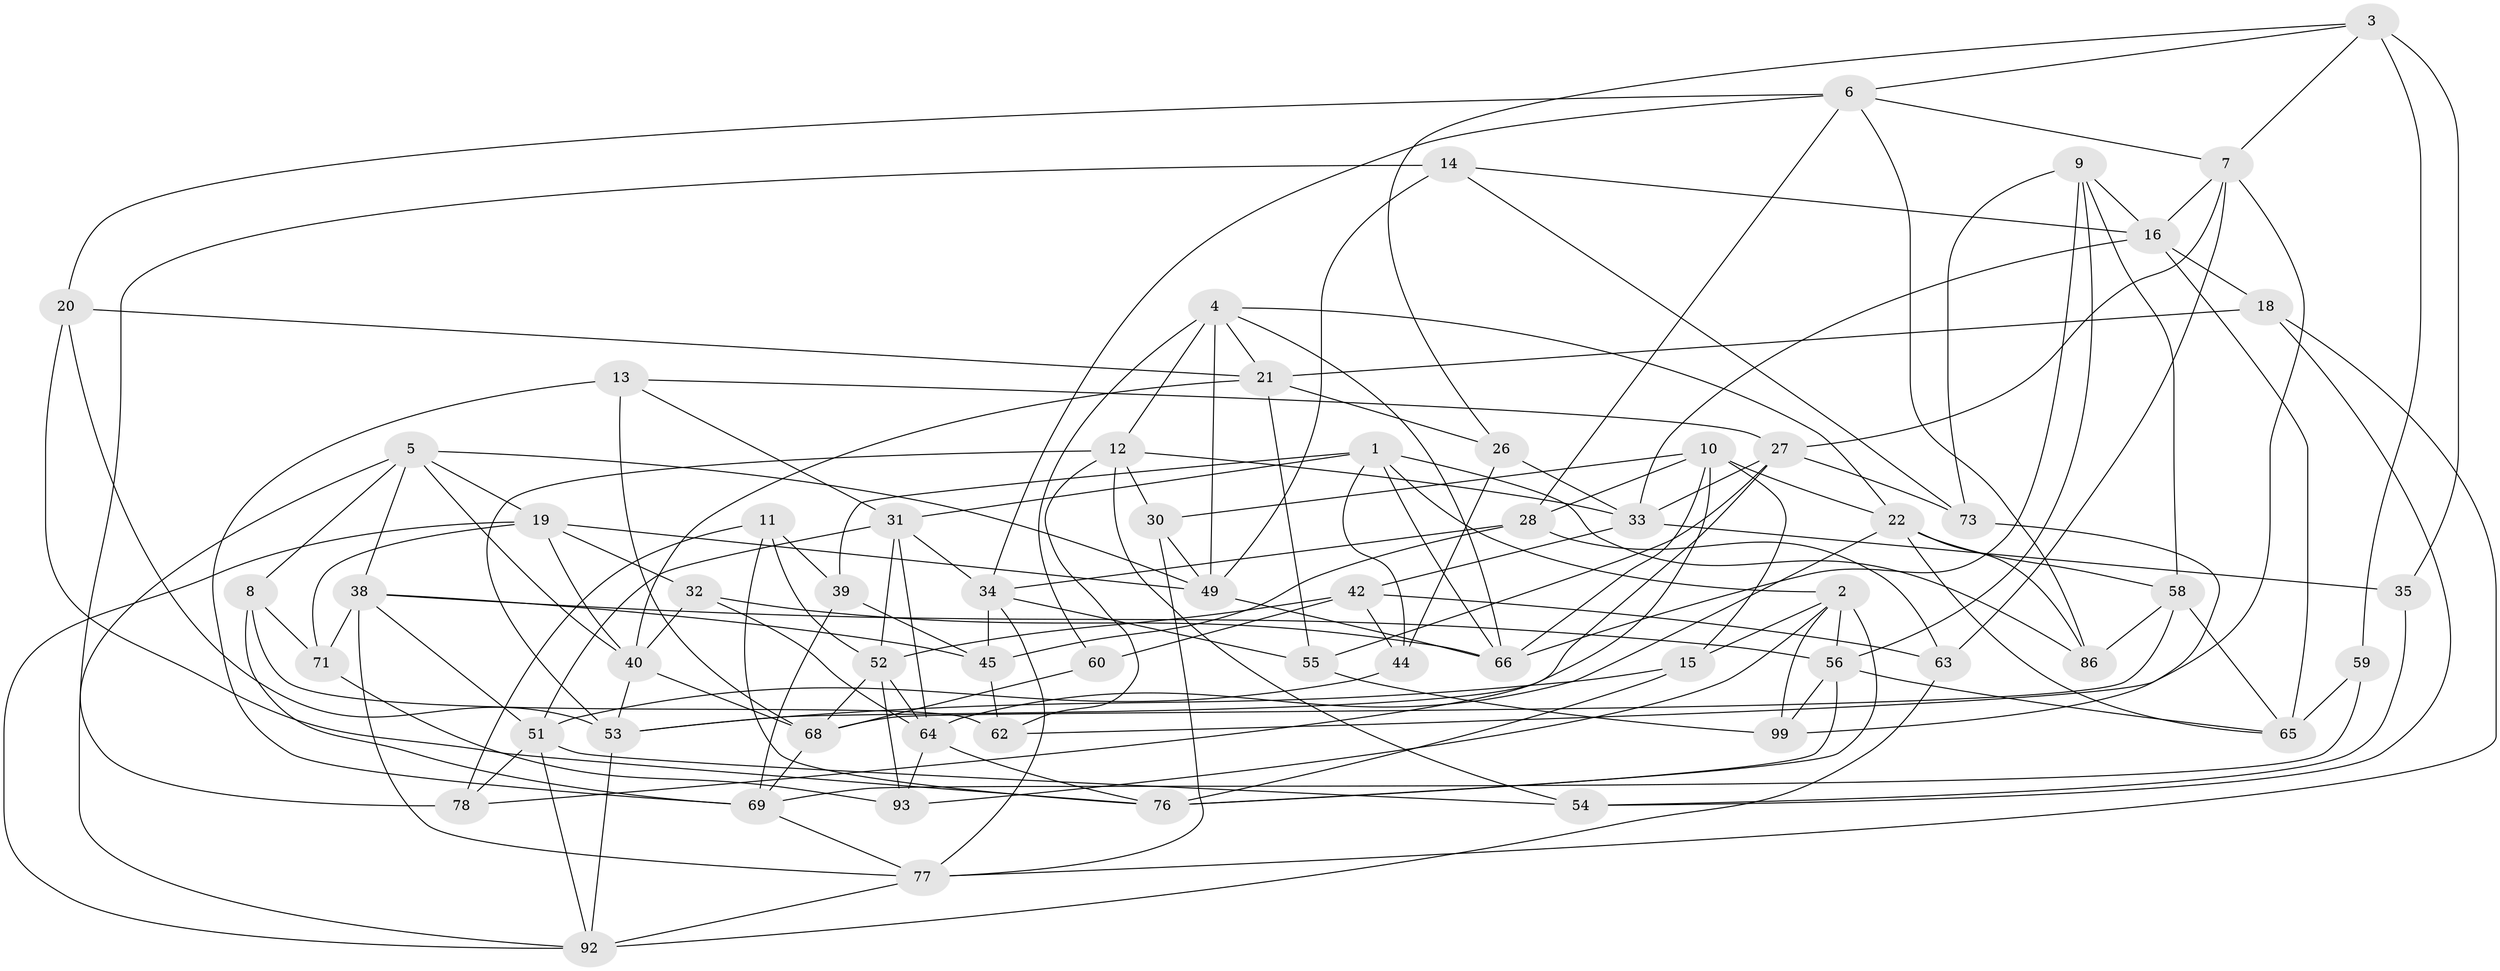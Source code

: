 // original degree distribution, {4: 1.0}
// Generated by graph-tools (version 1.1) at 2025/42/03/06/25 10:42:22]
// undirected, 62 vertices, 156 edges
graph export_dot {
graph [start="1"]
  node [color=gray90,style=filled];
  1 [super="+25"];
  2 [super="+23"];
  3 [super="+17"];
  4 [super="+24"];
  5 [super="+46"];
  6 [super="+29"];
  7 [super="+90"];
  8;
  9 [super="+75"];
  10 [super="+37"];
  11;
  12 [super="+36"];
  13;
  14;
  15;
  16 [super="+81"];
  18;
  19 [super="+83"];
  20;
  21 [super="+47"];
  22 [super="+85"];
  26;
  27 [super="+74"];
  28 [super="+79"];
  30;
  31 [super="+43"];
  32;
  33 [super="+96"];
  34 [super="+82"];
  35;
  38 [super="+41"];
  39;
  40 [super="+97"];
  42 [super="+50"];
  44;
  45 [super="+48"];
  49 [super="+98"];
  51 [super="+61"];
  52 [super="+57"];
  53 [super="+87"];
  54;
  55;
  56 [super="+88"];
  58 [super="+95"];
  59;
  60;
  62;
  63;
  64 [super="+72"];
  65 [super="+67"];
  66 [super="+89"];
  68 [super="+91"];
  69 [super="+70"];
  71;
  73;
  76 [super="+84"];
  77 [super="+80"];
  78;
  86;
  92 [super="+94"];
  93;
  99;
  1 -- 39;
  1 -- 2;
  1 -- 66;
  1 -- 44;
  1 -- 86;
  1 -- 31;
  2 -- 93;
  2 -- 15;
  2 -- 99;
  2 -- 56;
  2 -- 76;
  3 -- 35 [weight=2];
  3 -- 26;
  3 -- 59;
  3 -- 7;
  3 -- 6;
  4 -- 60;
  4 -- 49;
  4 -- 66;
  4 -- 21;
  4 -- 22;
  4 -- 12;
  5 -- 49;
  5 -- 8;
  5 -- 78;
  5 -- 40;
  5 -- 38;
  5 -- 19;
  6 -- 20;
  6 -- 86;
  6 -- 7;
  6 -- 34;
  6 -- 28;
  7 -- 62;
  7 -- 16;
  7 -- 63;
  7 -- 27;
  8 -- 69;
  8 -- 62;
  8 -- 71;
  9 -- 73;
  9 -- 66;
  9 -- 56;
  9 -- 16;
  9 -- 58 [weight=2];
  10 -- 28;
  10 -- 78;
  10 -- 66;
  10 -- 22;
  10 -- 30;
  10 -- 15;
  11 -- 76;
  11 -- 39;
  11 -- 78;
  11 -- 52;
  12 -- 30;
  12 -- 54;
  12 -- 62;
  12 -- 33;
  12 -- 53;
  13 -- 68;
  13 -- 31;
  13 -- 69;
  13 -- 27;
  14 -- 16;
  14 -- 49;
  14 -- 73;
  14 -- 92;
  15 -- 53;
  15 -- 76;
  16 -- 65;
  16 -- 18;
  16 -- 33;
  18 -- 77;
  18 -- 54;
  18 -- 21;
  19 -- 32;
  19 -- 92;
  19 -- 71;
  19 -- 40;
  19 -- 49;
  20 -- 53;
  20 -- 21;
  20 -- 76;
  21 -- 26;
  21 -- 40;
  21 -- 55;
  22 -- 86;
  22 -- 65;
  22 -- 64;
  22 -- 58;
  26 -- 44;
  26 -- 33;
  27 -- 53;
  27 -- 55;
  27 -- 73;
  27 -- 33;
  28 -- 45 [weight=2];
  28 -- 34;
  28 -- 63;
  30 -- 49;
  30 -- 77;
  31 -- 34;
  31 -- 51;
  31 -- 52;
  31 -- 64;
  32 -- 66;
  32 -- 40;
  32 -- 64;
  33 -- 35;
  33 -- 42;
  34 -- 55;
  34 -- 45;
  34 -- 77;
  35 -- 54;
  38 -- 51;
  38 -- 45;
  38 -- 56;
  38 -- 77;
  38 -- 71;
  39 -- 69;
  39 -- 45;
  40 -- 68;
  40 -- 53;
  42 -- 63;
  42 -- 60 [weight=2];
  42 -- 44;
  42 -- 52;
  44 -- 51;
  45 -- 62;
  49 -- 66;
  51 -- 78;
  51 -- 92;
  51 -- 54;
  52 -- 64;
  52 -- 93;
  52 -- 68;
  53 -- 92;
  55 -- 99;
  56 -- 99;
  56 -- 65;
  56 -- 76;
  58 -- 65;
  58 -- 86;
  58 -- 68;
  59 -- 69;
  59 -- 65 [weight=2];
  60 -- 68;
  63 -- 92;
  64 -- 93;
  64 -- 76;
  68 -- 69;
  69 -- 77;
  71 -- 93;
  73 -- 99;
  77 -- 92;
}
